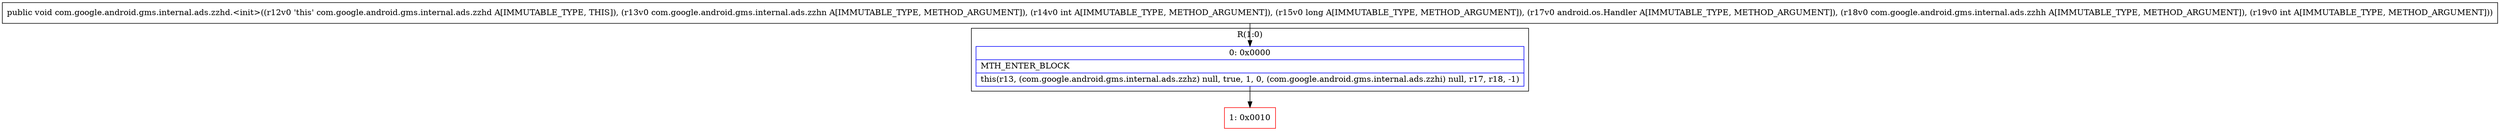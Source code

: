 digraph "CFG forcom.google.android.gms.internal.ads.zzhd.\<init\>(Lcom\/google\/android\/gms\/internal\/ads\/zzhn;IJLandroid\/os\/Handler;Lcom\/google\/android\/gms\/internal\/ads\/zzhh;I)V" {
subgraph cluster_Region_76279433 {
label = "R(1:0)";
node [shape=record,color=blue];
Node_0 [shape=record,label="{0\:\ 0x0000|MTH_ENTER_BLOCK\l|this(r13, (com.google.android.gms.internal.ads.zzhz) null, true, 1, 0, (com.google.android.gms.internal.ads.zzhi) null, r17, r18, \-1)\l}"];
}
Node_1 [shape=record,color=red,label="{1\:\ 0x0010}"];
MethodNode[shape=record,label="{public void com.google.android.gms.internal.ads.zzhd.\<init\>((r12v0 'this' com.google.android.gms.internal.ads.zzhd A[IMMUTABLE_TYPE, THIS]), (r13v0 com.google.android.gms.internal.ads.zzhn A[IMMUTABLE_TYPE, METHOD_ARGUMENT]), (r14v0 int A[IMMUTABLE_TYPE, METHOD_ARGUMENT]), (r15v0 long A[IMMUTABLE_TYPE, METHOD_ARGUMENT]), (r17v0 android.os.Handler A[IMMUTABLE_TYPE, METHOD_ARGUMENT]), (r18v0 com.google.android.gms.internal.ads.zzhh A[IMMUTABLE_TYPE, METHOD_ARGUMENT]), (r19v0 int A[IMMUTABLE_TYPE, METHOD_ARGUMENT])) }"];
MethodNode -> Node_0;
Node_0 -> Node_1;
}

